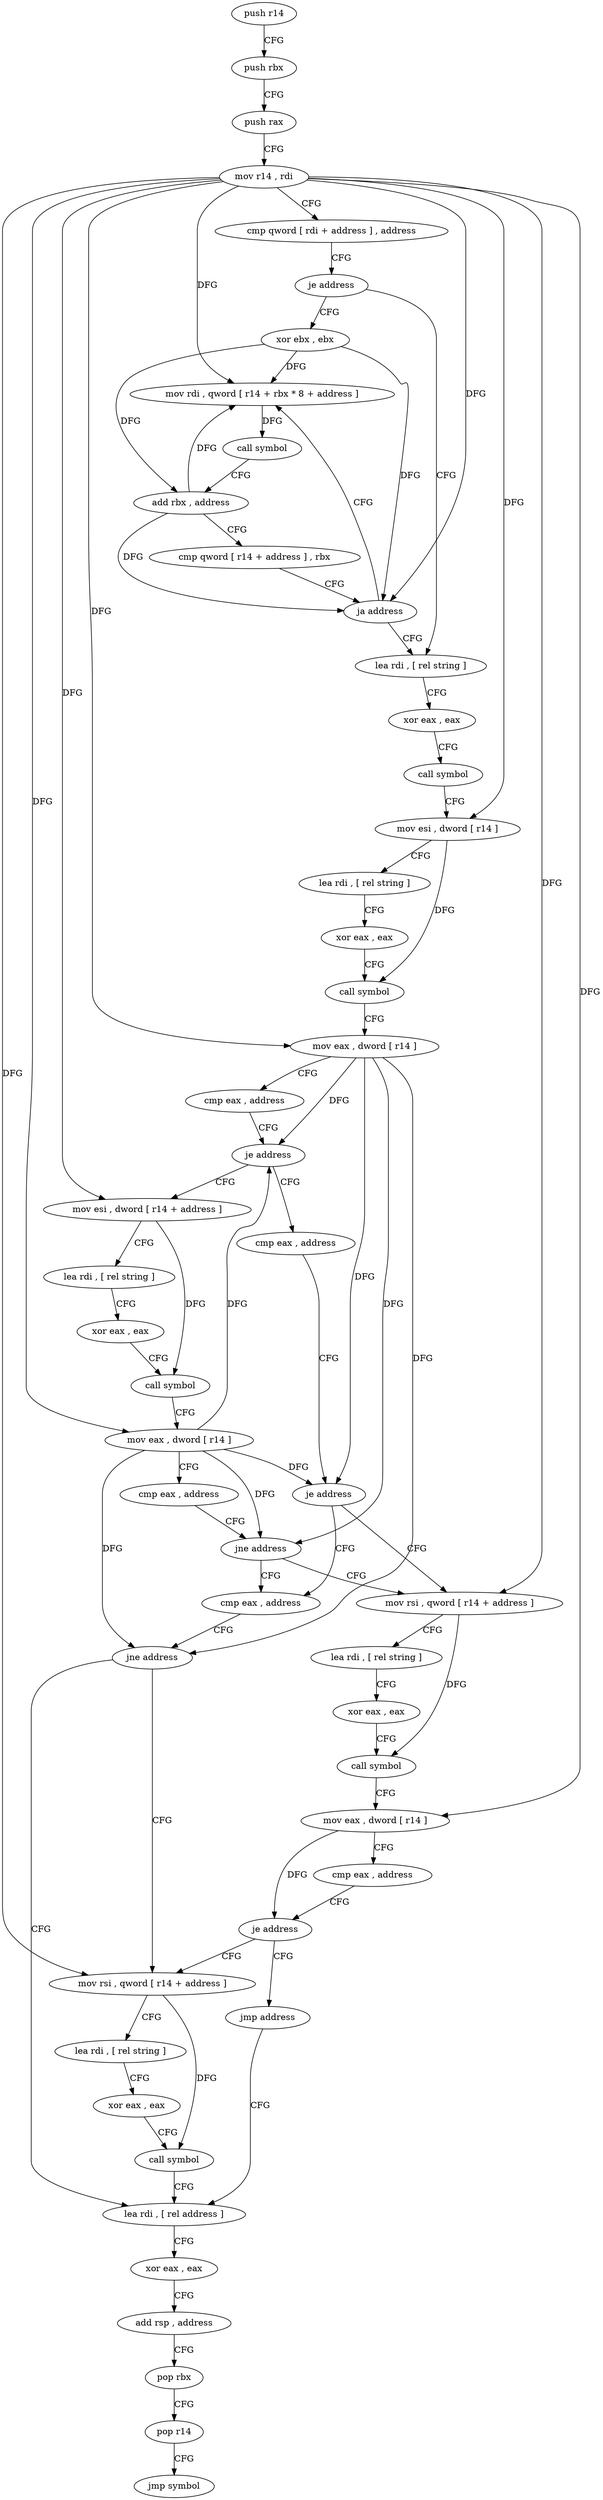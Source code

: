 digraph "func" {
"120160" [label = "push r14" ]
"120162" [label = "push rbx" ]
"120163" [label = "push rax" ]
"120164" [label = "mov r14 , rdi" ]
"120167" [label = "cmp qword [ rdi + address ] , address" ]
"120172" [label = "je address" ]
"120196" [label = "lea rdi , [ rel string ]" ]
"120174" [label = "xor ebx , ebx" ]
"120203" [label = "xor eax , eax" ]
"120205" [label = "call symbol" ]
"120210" [label = "mov esi , dword [ r14 ]" ]
"120213" [label = "lea rdi , [ rel string ]" ]
"120220" [label = "xor eax , eax" ]
"120222" [label = "call symbol" ]
"120227" [label = "mov eax , dword [ r14 ]" ]
"120230" [label = "cmp eax , address" ]
"120233" [label = "je address" ]
"120284" [label = "mov esi , dword [ r14 + address ]" ]
"120235" [label = "cmp eax , address" ]
"120176" [label = "mov rdi , qword [ r14 + rbx * 8 + address ]" ]
"120288" [label = "lea rdi , [ rel string ]" ]
"120295" [label = "xor eax , eax" ]
"120297" [label = "call symbol" ]
"120302" [label = "mov eax , dword [ r14 ]" ]
"120305" [label = "cmp eax , address" ]
"120308" [label = "jne address" ]
"120240" [label = "cmp eax , address" ]
"120310" [label = "mov rsi , qword [ r14 + address ]" ]
"120238" [label = "je address" ]
"120181" [label = "call symbol" ]
"120186" [label = "add rbx , address" ]
"120190" [label = "cmp qword [ r14 + address ] , rbx" ]
"120194" [label = "ja address" ]
"120243" [label = "jne address" ]
"120263" [label = "lea rdi , [ rel address ]" ]
"120245" [label = "mov rsi , qword [ r14 + address ]" ]
"120314" [label = "lea rdi , [ rel string ]" ]
"120321" [label = "xor eax , eax" ]
"120323" [label = "call symbol" ]
"120328" [label = "mov eax , dword [ r14 ]" ]
"120331" [label = "cmp eax , address" ]
"120334" [label = "je address" ]
"120336" [label = "jmp address" ]
"120270" [label = "xor eax , eax" ]
"120272" [label = "add rsp , address" ]
"120276" [label = "pop rbx" ]
"120277" [label = "pop r14" ]
"120279" [label = "jmp symbol" ]
"120249" [label = "lea rdi , [ rel string ]" ]
"120256" [label = "xor eax , eax" ]
"120258" [label = "call symbol" ]
"120160" -> "120162" [ label = "CFG" ]
"120162" -> "120163" [ label = "CFG" ]
"120163" -> "120164" [ label = "CFG" ]
"120164" -> "120167" [ label = "CFG" ]
"120164" -> "120210" [ label = "DFG" ]
"120164" -> "120227" [ label = "DFG" ]
"120164" -> "120284" [ label = "DFG" ]
"120164" -> "120302" [ label = "DFG" ]
"120164" -> "120176" [ label = "DFG" ]
"120164" -> "120194" [ label = "DFG" ]
"120164" -> "120310" [ label = "DFG" ]
"120164" -> "120328" [ label = "DFG" ]
"120164" -> "120245" [ label = "DFG" ]
"120167" -> "120172" [ label = "CFG" ]
"120172" -> "120196" [ label = "CFG" ]
"120172" -> "120174" [ label = "CFG" ]
"120196" -> "120203" [ label = "CFG" ]
"120174" -> "120176" [ label = "DFG" ]
"120174" -> "120186" [ label = "DFG" ]
"120174" -> "120194" [ label = "DFG" ]
"120203" -> "120205" [ label = "CFG" ]
"120205" -> "120210" [ label = "CFG" ]
"120210" -> "120213" [ label = "CFG" ]
"120210" -> "120222" [ label = "DFG" ]
"120213" -> "120220" [ label = "CFG" ]
"120220" -> "120222" [ label = "CFG" ]
"120222" -> "120227" [ label = "CFG" ]
"120227" -> "120230" [ label = "CFG" ]
"120227" -> "120233" [ label = "DFG" ]
"120227" -> "120308" [ label = "DFG" ]
"120227" -> "120238" [ label = "DFG" ]
"120227" -> "120243" [ label = "DFG" ]
"120230" -> "120233" [ label = "CFG" ]
"120233" -> "120284" [ label = "CFG" ]
"120233" -> "120235" [ label = "CFG" ]
"120284" -> "120288" [ label = "CFG" ]
"120284" -> "120297" [ label = "DFG" ]
"120235" -> "120238" [ label = "CFG" ]
"120176" -> "120181" [ label = "DFG" ]
"120288" -> "120295" [ label = "CFG" ]
"120295" -> "120297" [ label = "CFG" ]
"120297" -> "120302" [ label = "CFG" ]
"120302" -> "120305" [ label = "CFG" ]
"120302" -> "120233" [ label = "DFG" ]
"120302" -> "120308" [ label = "DFG" ]
"120302" -> "120238" [ label = "DFG" ]
"120302" -> "120243" [ label = "DFG" ]
"120305" -> "120308" [ label = "CFG" ]
"120308" -> "120240" [ label = "CFG" ]
"120308" -> "120310" [ label = "CFG" ]
"120240" -> "120243" [ label = "CFG" ]
"120310" -> "120314" [ label = "CFG" ]
"120310" -> "120323" [ label = "DFG" ]
"120238" -> "120310" [ label = "CFG" ]
"120238" -> "120240" [ label = "CFG" ]
"120181" -> "120186" [ label = "CFG" ]
"120186" -> "120190" [ label = "CFG" ]
"120186" -> "120176" [ label = "DFG" ]
"120186" -> "120194" [ label = "DFG" ]
"120190" -> "120194" [ label = "CFG" ]
"120194" -> "120176" [ label = "CFG" ]
"120194" -> "120196" [ label = "CFG" ]
"120243" -> "120263" [ label = "CFG" ]
"120243" -> "120245" [ label = "CFG" ]
"120263" -> "120270" [ label = "CFG" ]
"120245" -> "120249" [ label = "CFG" ]
"120245" -> "120258" [ label = "DFG" ]
"120314" -> "120321" [ label = "CFG" ]
"120321" -> "120323" [ label = "CFG" ]
"120323" -> "120328" [ label = "CFG" ]
"120328" -> "120331" [ label = "CFG" ]
"120328" -> "120334" [ label = "DFG" ]
"120331" -> "120334" [ label = "CFG" ]
"120334" -> "120245" [ label = "CFG" ]
"120334" -> "120336" [ label = "CFG" ]
"120336" -> "120263" [ label = "CFG" ]
"120270" -> "120272" [ label = "CFG" ]
"120272" -> "120276" [ label = "CFG" ]
"120276" -> "120277" [ label = "CFG" ]
"120277" -> "120279" [ label = "CFG" ]
"120249" -> "120256" [ label = "CFG" ]
"120256" -> "120258" [ label = "CFG" ]
"120258" -> "120263" [ label = "CFG" ]
}
